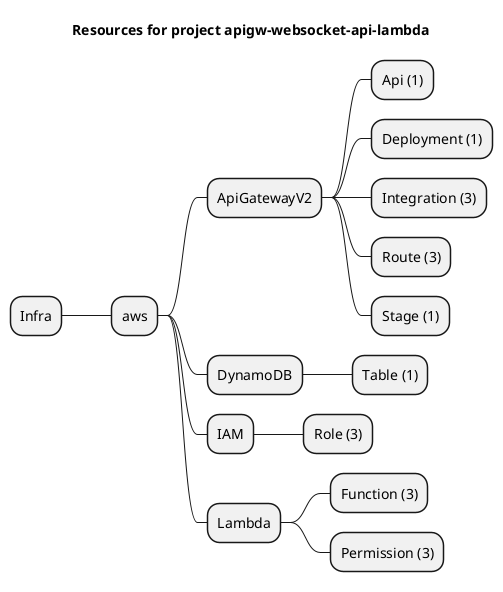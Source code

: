 @startmindmap
title Resources for project apigw-websocket-api-lambda
skinparam monochrome true
+ Infra
++ aws
+++ ApiGatewayV2
++++ Api (1)
++++ Deployment (1)
++++ Integration (3)
++++ Route (3)
++++ Stage (1)
+++ DynamoDB
++++ Table (1)
+++ IAM
++++ Role (3)
+++ Lambda
++++ Function (3)
++++ Permission (3)
@endmindmap